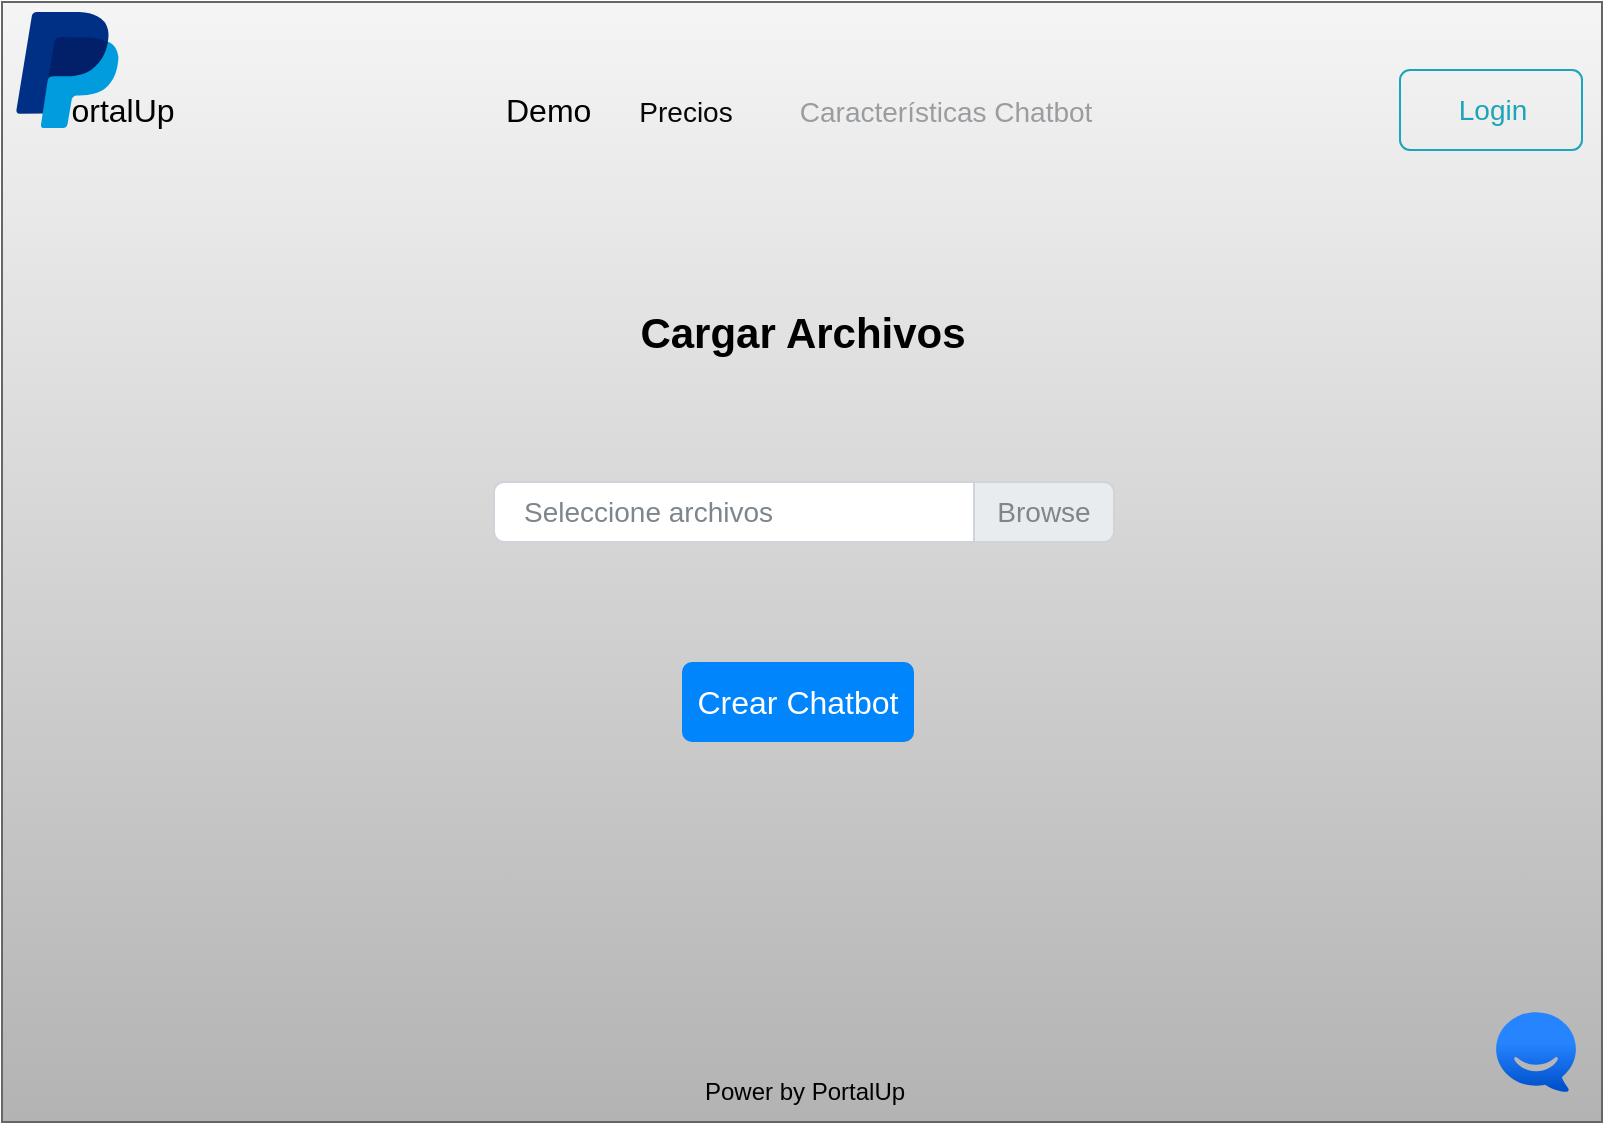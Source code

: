 <mxfile version="21.2.9" type="github">
  <diagram name="Página-1" id="bSJGP8Rl3pwdWKhk3Nbw">
    <mxGraphModel dx="880" dy="484" grid="1" gridSize="10" guides="1" tooltips="1" connect="1" arrows="1" fold="1" page="1" pageScale="1" pageWidth="827" pageHeight="1169" math="0" shadow="0">
      <root>
        <mxCell id="0" />
        <mxCell id="1" parent="0" />
        <mxCell id="TybLUOuc99CVGpNBgaMz-9" value="" style="rounded=0;whiteSpace=wrap;html=1;fillColor=#f5f5f5;gradientColor=#b3b3b3;strokeColor=#666666;" parent="1" vertex="1">
          <mxGeometry x="13" y="40" width="800" height="560" as="geometry" />
        </mxCell>
        <mxCell id="TybLUOuc99CVGpNBgaMz-1" value="Demo" style="html=1;shadow=0;dashed=0;fontSize=16;align=left;spacing=15;fillColor=none;strokeColor=none;" parent="1" vertex="1">
          <mxGeometry x="250" y="64" width="563" height="60" as="geometry" />
        </mxCell>
        <mxCell id="TybLUOuc99CVGpNBgaMz-2" value="Precios" style="fillColor=none;strokeColor=none;fontSize=14;fontColor=#080808;align=center;" parent="TybLUOuc99CVGpNBgaMz-1" vertex="1">
          <mxGeometry width="70" height="40" relative="1" as="geometry">
            <mxPoint x="70" y="10" as="offset" />
          </mxGeometry>
        </mxCell>
        <mxCell id="TybLUOuc99CVGpNBgaMz-3" value="Características Chatbot " style="fillColor=none;strokeColor=none;fontSize=14;fontColor=#9A9DA0;align=center;" parent="TybLUOuc99CVGpNBgaMz-1" vertex="1">
          <mxGeometry width="160" height="40" relative="1" as="geometry">
            <mxPoint x="157" y="10" as="offset" />
          </mxGeometry>
        </mxCell>
        <mxCell id="TybLUOuc99CVGpNBgaMz-6" value="Login" style="html=1;shadow=0;dashed=0;shape=mxgraph.bootstrap.rrect;rSize=5;fontSize=14;fontColor=#1CA5B8;strokeColor=#1CA5B8;fillColor=none;" parent="TybLUOuc99CVGpNBgaMz-1" vertex="1">
          <mxGeometry x="1" width="91" height="40" relative="1" as="geometry">
            <mxPoint x="-101" y="10" as="offset" />
          </mxGeometry>
        </mxCell>
        <mxCell id="TybLUOuc99CVGpNBgaMz-16" value="Power by PortalUp&lt;br&gt;" style="text;html=1;align=center;verticalAlign=middle;resizable=0;points=[];autosize=1;strokeColor=none;fillColor=none;" parent="1" vertex="1">
          <mxGeometry x="354" y="570" width="120" height="30" as="geometry" />
        </mxCell>
        <mxCell id="TybLUOuc99CVGpNBgaMz-17" value="ortalUp" style="text;html=1;align=center;verticalAlign=middle;resizable=0;points=[];autosize=1;strokeColor=none;fillColor=none;fontSize=16;" parent="1" vertex="1">
          <mxGeometry x="33" y="79" width="80" height="30" as="geometry" />
        </mxCell>
        <mxCell id="kCEi4esk9JjT-v6ZgHjA-2" value="" style="image;image=img/lib/atlassian/Hipchat_Logo.svg;html=1;direction=east;flipH=0;flipV=0;" parent="1" vertex="1">
          <mxGeometry x="760" y="545" width="40" height="40" as="geometry" />
        </mxCell>
        <mxCell id="qUeKAZHSjAzKXp8nuljT-1" value="" style="dashed=0;outlineConnect=0;html=1;align=center;labelPosition=center;verticalLabelPosition=bottom;verticalAlign=top;shape=mxgraph.weblogos.paypal" parent="1" vertex="1">
          <mxGeometry x="20" y="45" width="51.2" height="58" as="geometry" />
        </mxCell>
        <mxCell id="vkXYoReMe6dYa3msMaj4-1" value="Seleccione archivos" style="html=1;shadow=0;dashed=0;shape=mxgraph.bootstrap.rrect;rSize=5;strokeColor=#CED4DA;html=1;whiteSpace=wrap;fillColor=#FFFFFF;fontColor=#7D868C;align=left;spacingLeft=0;spacing=15;fontSize=14;" vertex="1" parent="1">
          <mxGeometry x="259" y="280" width="310" height="30" as="geometry" />
        </mxCell>
        <mxCell id="vkXYoReMe6dYa3msMaj4-2" value="Browse" style="html=1;shadow=0;dashed=0;shape=mxgraph.bootstrap.rightButton;strokeColor=inherit;gradientColor=inherit;fontColor=inherit;fillColor=#E9ECEF;rSize=5;perimeter=none;whiteSpace=wrap;resizeHeight=1;fontSize=14;" vertex="1" parent="vkXYoReMe6dYa3msMaj4-1">
          <mxGeometry x="1" width="70" height="30" relative="1" as="geometry">
            <mxPoint x="-70" as="offset" />
          </mxGeometry>
        </mxCell>
        <mxCell id="vkXYoReMe6dYa3msMaj4-3" value="Cargar Archivos" style="text;html=1;align=center;verticalAlign=middle;resizable=0;points=[];autosize=1;strokeColor=none;fillColor=none;fontSize=21;fontStyle=1;horizontal=1;" vertex="1" parent="1">
          <mxGeometry x="318" y="185" width="190" height="40" as="geometry" />
        </mxCell>
        <mxCell id="vkXYoReMe6dYa3msMaj4-4" value="Crear Chatbot" style="html=1;shadow=0;dashed=0;shape=mxgraph.bootstrap.rrect;rSize=5;strokeColor=none;strokeWidth=1;fillColor=#0085FC;fontColor=#FFFFFF;whiteSpace=wrap;align=center;verticalAlign=middle;spacingLeft=0;fontStyle=0;fontSize=16;spacing=5;" vertex="1" parent="1">
          <mxGeometry x="353" y="370" width="116" height="40" as="geometry" />
        </mxCell>
      </root>
    </mxGraphModel>
  </diagram>
</mxfile>
